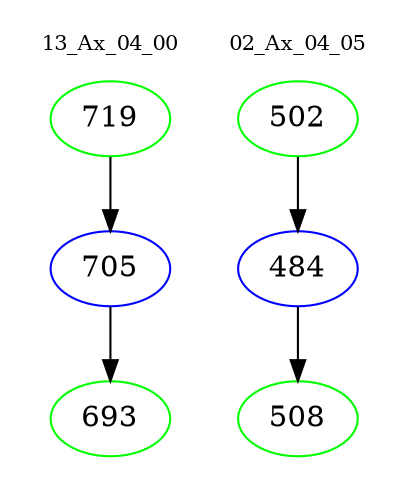 digraph{
subgraph cluster_0 {
color = white
label = "13_Ax_04_00";
fontsize=10;
T0_719 [label="719", color="green"]
T0_719 -> T0_705 [color="black"]
T0_705 [label="705", color="blue"]
T0_705 -> T0_693 [color="black"]
T0_693 [label="693", color="green"]
}
subgraph cluster_1 {
color = white
label = "02_Ax_04_05";
fontsize=10;
T1_502 [label="502", color="green"]
T1_502 -> T1_484 [color="black"]
T1_484 [label="484", color="blue"]
T1_484 -> T1_508 [color="black"]
T1_508 [label="508", color="green"]
}
}
